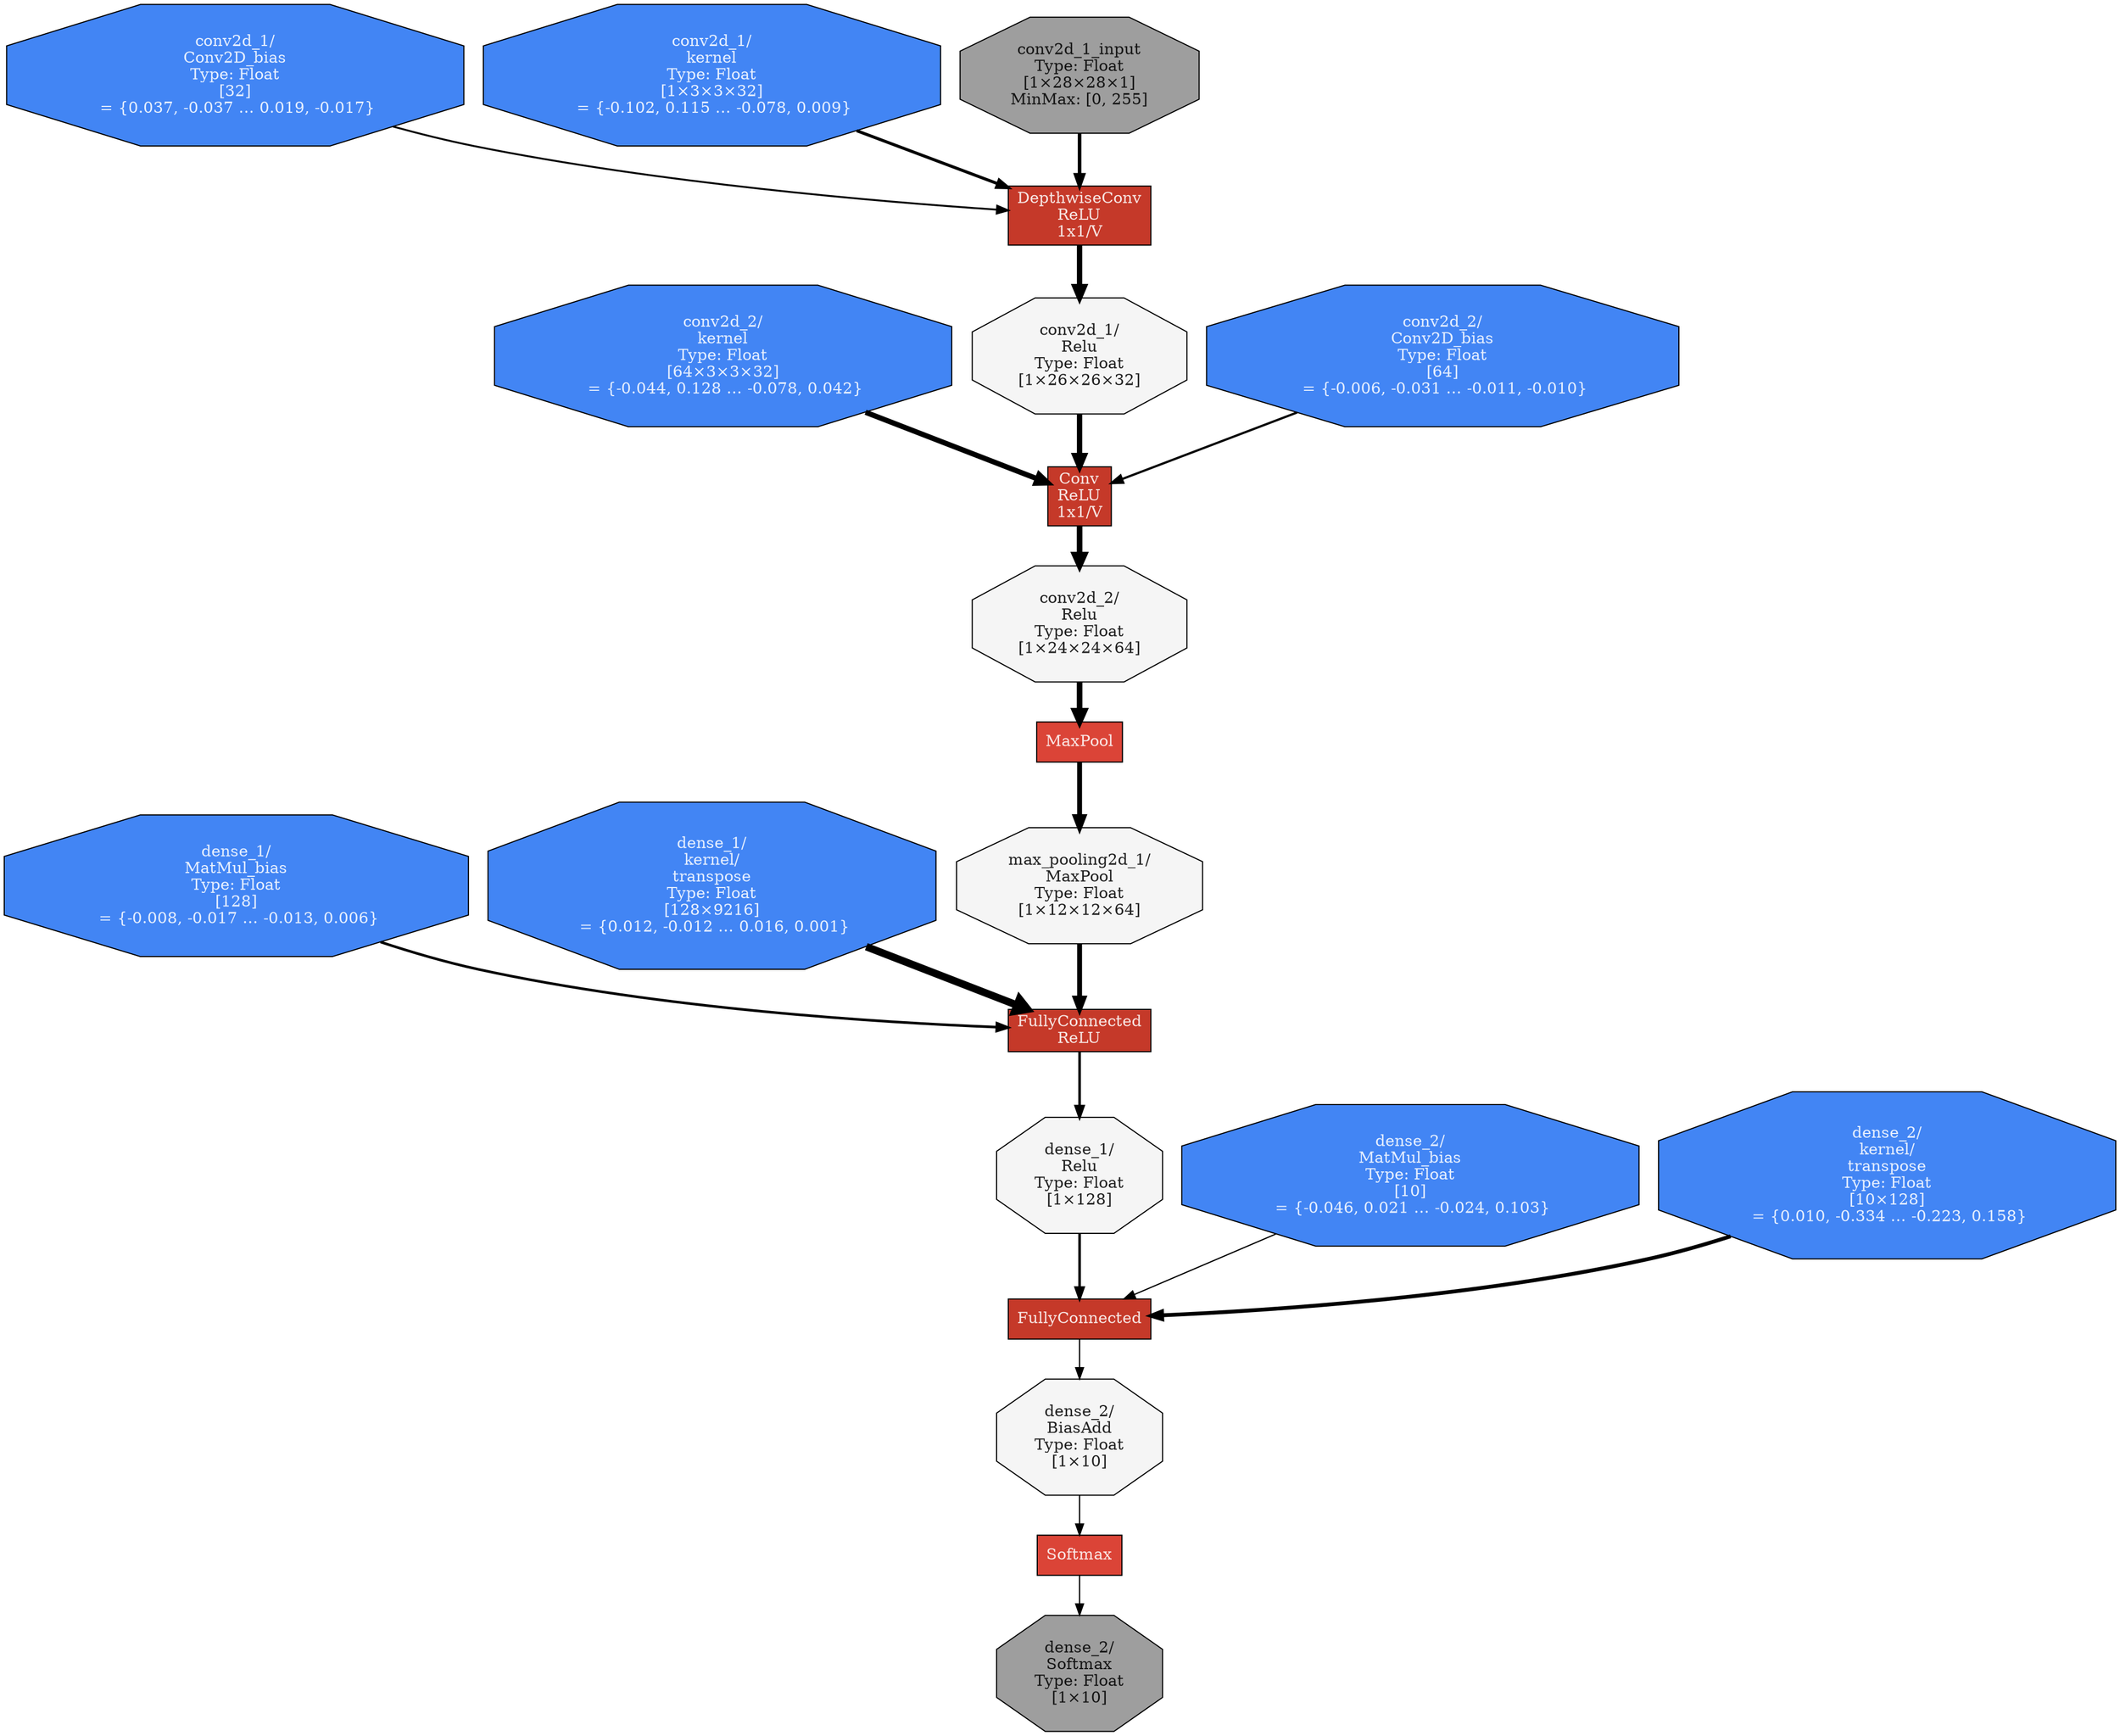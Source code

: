digraph Computegraph {
	 nslimit=125;
	 "dense_1/MatMul_bias" [label="dense_1/\nMatMul_bias\nType: Float\n[128]\n = {-0.008, -0.017 … -0.013, 0.006}", shape=octagon, style=filled, fillcolor="#4285F4", fontcolor = "#FFFFFFDD"];
	 "dense_2/MatMul_bias" [label="dense_2/\nMatMul_bias\nType: Float\n[10]\n = {-0.046, 0.021 … -0.024, 0.103}", shape=octagon, style=filled, fillcolor="#4285F4", fontcolor = "#FFFFFFDD"];
	 "dense_1/kernel/transpose" [label="dense_1/\nkernel/\ntranspose\nType: Float\n[128×9216]\n = {0.012, -0.012 … 0.016, 0.001}", shape=octagon, style=filled, fillcolor="#4285F4", fontcolor = "#FFFFFFDD"];
	 "conv2d_2/kernel" [label="conv2d_2/\nkernel\nType: Float\n[64×3×3×32]\n = {-0.044, 0.128 … -0.078, 0.042}", shape=octagon, style=filled, fillcolor="#4285F4", fontcolor = "#FFFFFFDD"];
	 "conv2d_1/Conv2D_bias" [label="conv2d_1/\nConv2D_bias\nType: Float\n[32]\n = {0.037, -0.037 … 0.019, -0.017}", shape=octagon, style=filled, fillcolor="#4285F4", fontcolor = "#FFFFFFDD"];
	 "dense_2/BiasAdd" [label="dense_2/\nBiasAdd\nType: Float\n[1×10]", shape=octagon, style=filled, fillcolor="#F5F5F5", fontcolor = "#000000DD"];
	 "dense_1/Relu" [label="dense_1/\nRelu\nType: Float\n[1×128]", shape=octagon, style=filled, fillcolor="#F5F5F5", fontcolor = "#000000DD"];
	 "dense_2/Softmax" [label="dense_2/\nSoftmax\nType: Float\n[1×10]", shape=octagon, style=filled, fillcolor="#9E9E9E", fontcolor = "#000000DD"];
	 "conv2d_1/kernel" [label="conv2d_1/\nkernel\nType: Float\n[1×3×3×32]\n = {-0.102, 0.115 … -0.078, 0.009}", shape=octagon, style=filled, fillcolor="#4285F4", fontcolor = "#FFFFFFDD"];
	 "conv2d_1/Relu" [label="conv2d_1/\nRelu\nType: Float\n[1×26×26×32]", shape=octagon, style=filled, fillcolor="#F5F5F5", fontcolor = "#000000DD"];
	 "conv2d_2/Conv2D_bias" [label="conv2d_2/\nConv2D_bias\nType: Float\n[64]\n = {-0.006, -0.031 … -0.011, -0.010}", shape=octagon, style=filled, fillcolor="#4285F4", fontcolor = "#FFFFFFDD"];
	 "max_pooling2d_1/MaxPool" [label="max_pooling2d_1/\nMaxPool\nType: Float\n[1×12×12×64]", shape=octagon, style=filled, fillcolor="#F5F5F5", fontcolor = "#000000DD"];
	 "dense_2/kernel/transpose" [label="dense_2/\nkernel/\ntranspose\nType: Float\n[10×128]\n = {0.010, -0.334 … -0.223, 0.158}", shape=octagon, style=filled, fillcolor="#4285F4", fontcolor = "#FFFFFFDD"];
	 "conv2d_1_input" [label="conv2d_1_input\nType: Float\n[1×28×28×1]\nMinMax: [0, 255]", shape=octagon, style=filled, fillcolor="#9E9E9E", fontcolor = "#000000DD"];
	 "conv2d_2/Relu" [label="conv2d_2/\nRelu\nType: Float\n[1×24×24×64]", shape=octagon, style=filled, fillcolor="#F5F5F5", fontcolor = "#000000DD"];
	 "op00000" [label="DepthwiseConv\nReLU\n1x1/V", shape=box, style=filled, fillcolor="#C53929", fontcolor = "#FFFFFFDD"];
	 "conv2d_1_input" -> "op00000" [penwidth=3.204903, weight=9.614710];
	 "conv2d_1/kernel" -> "op00000" [penwidth=2.723308, weight=1.000000];
	 "conv2d_1/Conv2D_bias" -> "op00000" [penwidth=1.666667, weight=1.000000];
	 "op00000" -> "conv2d_1/Relu" [penwidth=4.800293, weight=14.400880];
	 "op00001" [label="Conv\nReLU\n1x1/V", shape=box, style=filled, fillcolor="#C53929", fontcolor = "#FFFFFFDD"];
	 "conv2d_1/Relu" -> "op00001" [penwidth=4.800293, weight=14.400880];
	 "conv2d_2/kernel" -> "op00001" [penwidth=4.723308, weight=1.000000];
	 "conv2d_2/Conv2D_bias" -> "op00001" [penwidth=2.000000, weight=1.000000];
	 "op00001" -> "conv2d_2/Relu" [penwidth=5.056642, weight=15.169925];
	 "op00002" [label="MaxPool", shape=box, style=filled, fillcolor="#DB4437", fontcolor = "#FFFFFFDD"];
	 "conv2d_2/Relu" -> "op00002" [penwidth=5.056642, weight=15.169925];
	 "op00002" -> "max_pooling2d_1/MaxPool" [penwidth=4.389975, weight=13.169925];
	 "op00003" [label="FullyConnected\nReLU", shape=box, style=filled, fillcolor="#C53929", fontcolor = "#FFFFFFDD"];
	 "max_pooling2d_1/MaxPool" -> "op00003" [penwidth=4.389975, weight=13.169925];
	 "dense_1/kernel/transpose" -> "op00003" [penwidth=6.723309, weight=1.000000];
	 "dense_1/MatMul_bias" -> "op00003" [penwidth=2.333333, weight=1.000000];
	 "op00003" -> "dense_1/Relu" [penwidth=2.333333, weight=7.000000];
	 "op00004" [label="FullyConnected", shape=box, style=filled, fillcolor="#C53929", fontcolor = "#FFFFFFDD"];
	 "dense_1/Relu" -> "op00004" [penwidth=2.333333, weight=7.000000];
	 "dense_2/kernel/transpose" -> "op00004" [penwidth=3.440643, weight=1.000000];
	 "dense_2/MatMul_bias" -> "op00004" [penwidth=1.107309, weight=1.000000];
	 "op00004" -> "dense_2/BiasAdd" [penwidth=1.107309, weight=3.321928];
	 "op00005" [label="Softmax", shape=box, style=filled, fillcolor="#DB4437", fontcolor = "#FFFFFFDD"];
	 "dense_2/BiasAdd" -> "op00005" [penwidth=1.107309, weight=3.321928];
	 "op00005" -> "dense_2/Softmax" [penwidth=1.107309, weight=3.321928];
}
